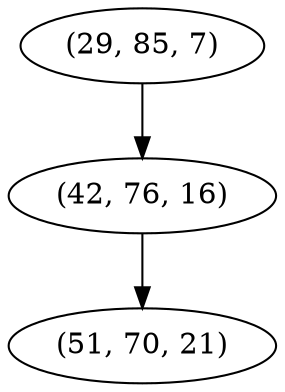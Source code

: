 digraph tree {
    "(29, 85, 7)";
    "(42, 76, 16)";
    "(51, 70, 21)";
    "(29, 85, 7)" -> "(42, 76, 16)";
    "(42, 76, 16)" -> "(51, 70, 21)";
}
